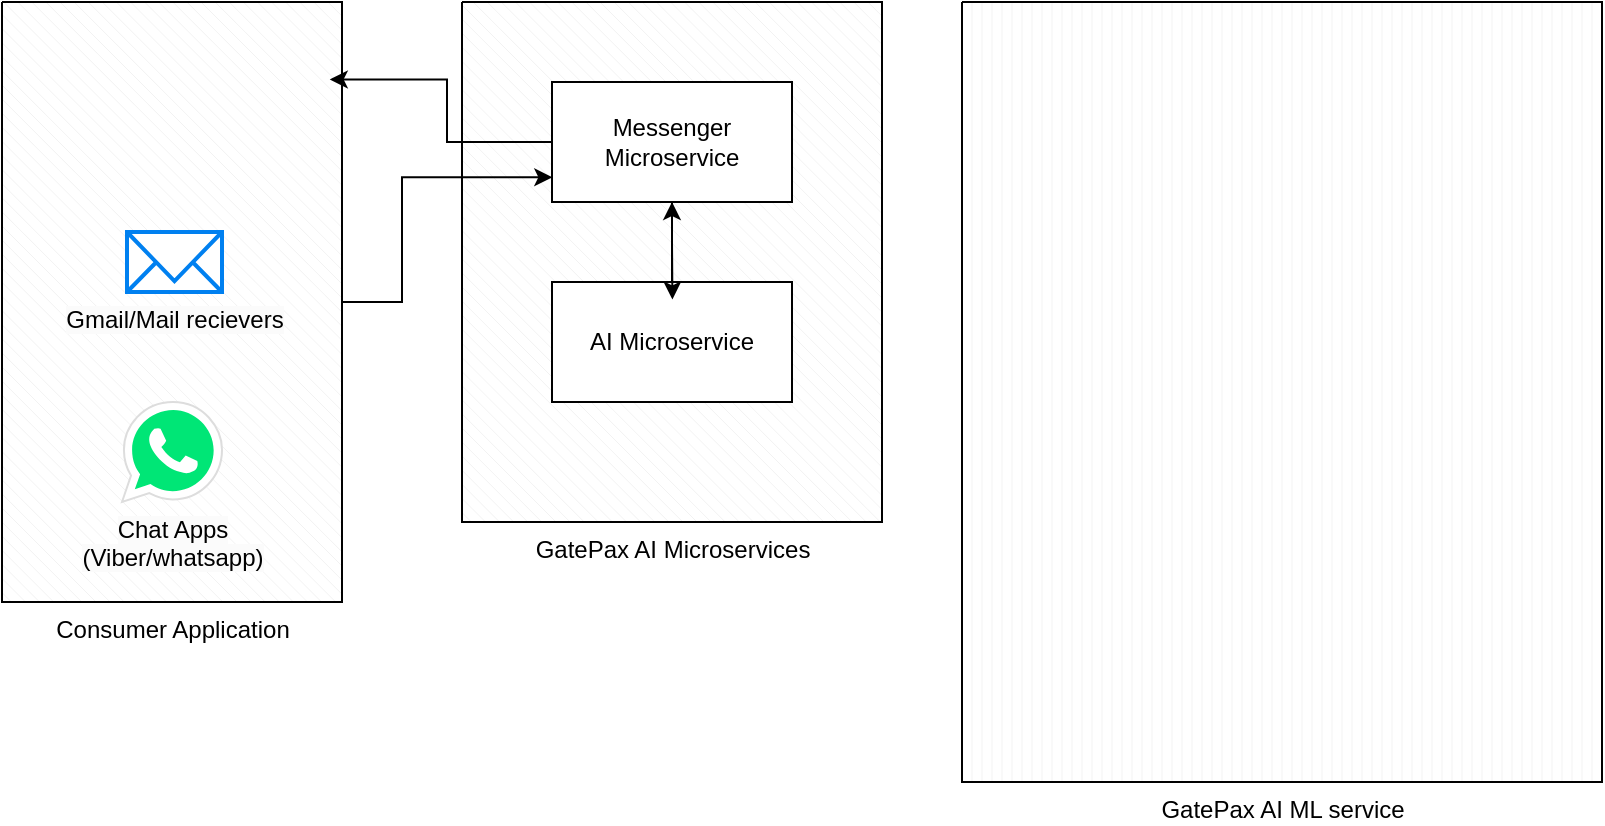 <mxfile version="22.1.15" type="github">
  <diagram name="Page-1" id="GN4L_P-XQtYwMBfuK-No">
    <mxGraphModel dx="851" dy="506" grid="1" gridSize="10" guides="1" tooltips="1" connect="1" arrows="1" fold="1" page="1" pageScale="1" pageWidth="827" pageHeight="1169" math="0" shadow="0">
      <root>
        <mxCell id="0" />
        <mxCell id="1" parent="0" />
        <mxCell id="CYMah9tlUehEqxaHunJz-1" value="Consumer Application" style="verticalLabelPosition=bottom;verticalAlign=top;html=1;shape=mxgraph.basic.patternFillRect;fillStyle=diagRev;step=5;fillStrokeWidth=0.2;fillStrokeColor=#dddddd;" parent="1" vertex="1">
          <mxGeometry x="20" y="90" width="170" height="300" as="geometry" />
        </mxCell>
        <mxCell id="CYMah9tlUehEqxaHunJz-6" value="GatePax AI Microservices" style="verticalLabelPosition=bottom;verticalAlign=top;html=1;shape=mxgraph.basic.patternFillRect;fillStyle=diagRev;step=5;fillStrokeWidth=0.2;fillStrokeColor=#dddddd;" parent="1" vertex="1">
          <mxGeometry x="250" y="90" width="210" height="260" as="geometry" />
        </mxCell>
        <mxCell id="CYMah9tlUehEqxaHunJz-9" value="Messenger Microservice" style="rounded=0;whiteSpace=wrap;html=1;" parent="1" vertex="1">
          <mxGeometry x="295" y="130" width="120" height="60" as="geometry" />
        </mxCell>
        <mxCell id="CYMah9tlUehEqxaHunJz-14" style="edgeStyle=orthogonalEdgeStyle;rounded=0;orthogonalLoop=1;jettySize=auto;html=1;entryX=0.5;entryY=1;entryDx=0;entryDy=0;" parent="1" source="CYMah9tlUehEqxaHunJz-10" target="CYMah9tlUehEqxaHunJz-9" edge="1">
          <mxGeometry relative="1" as="geometry" />
        </mxCell>
        <mxCell id="CYMah9tlUehEqxaHunJz-10" value="AI Microservice" style="rounded=0;whiteSpace=wrap;html=1;" parent="1" vertex="1">
          <mxGeometry x="295" y="230" width="120" height="60" as="geometry" />
        </mxCell>
        <mxCell id="CYMah9tlUehEqxaHunJz-12" style="edgeStyle=orthogonalEdgeStyle;rounded=0;orthogonalLoop=1;jettySize=auto;html=1;entryX=0.215;entryY=0.337;entryDx=0;entryDy=0;entryPerimeter=0;" parent="1" source="CYMah9tlUehEqxaHunJz-1" target="CYMah9tlUehEqxaHunJz-6" edge="1">
          <mxGeometry relative="1" as="geometry" />
        </mxCell>
        <mxCell id="CYMah9tlUehEqxaHunJz-13" style="edgeStyle=orthogonalEdgeStyle;rounded=0;orthogonalLoop=1;jettySize=auto;html=1;entryX=0.501;entryY=0.572;entryDx=0;entryDy=0;entryPerimeter=0;" parent="1" source="CYMah9tlUehEqxaHunJz-9" target="CYMah9tlUehEqxaHunJz-6" edge="1">
          <mxGeometry relative="1" as="geometry" />
        </mxCell>
        <mxCell id="CYMah9tlUehEqxaHunJz-16" style="edgeStyle=orthogonalEdgeStyle;rounded=0;orthogonalLoop=1;jettySize=auto;html=1;entryX=0.964;entryY=0.129;entryDx=0;entryDy=0;entryPerimeter=0;" parent="1" source="CYMah9tlUehEqxaHunJz-9" target="CYMah9tlUehEqxaHunJz-1" edge="1">
          <mxGeometry relative="1" as="geometry" />
        </mxCell>
        <mxCell id="CYMah9tlUehEqxaHunJz-17" value="GatePax AI ML service" style="verticalLabelPosition=bottom;verticalAlign=top;html=1;shape=mxgraph.basic.patternFillRect;fillStyle=vert;step=5;fillStrokeWidth=0.2;fillStrokeColor=#dddddd;" parent="1" vertex="1">
          <mxGeometry x="500" y="90" width="320" height="390" as="geometry" />
        </mxCell>
        <mxCell id="0f6wq-rMvrv58fVh2Jiu-1" value="" style="shape=image;html=1;verticalAlign=top;verticalLabelPosition=bottom;labelBackgroundColor=#ffffff;imageAspect=0;aspect=fixed;image=https://cdn0.iconfinder.com/data/icons/logos-microsoft-office-365/128/Microsoft_Office-07-128.png" vertex="1" parent="1">
          <mxGeometry x="75" y="110" width="60" height="60" as="geometry" />
        </mxCell>
        <mxCell id="0f6wq-rMvrv58fVh2Jiu-2" value="&lt;meta charset=&quot;utf-8&quot;&gt;&lt;span style=&quot;color: rgb(0, 0, 0); font-family: Helvetica; font-size: 12px; font-style: normal; font-variant-ligatures: normal; font-variant-caps: normal; font-weight: 400; letter-spacing: normal; orphans: 2; text-align: center; text-indent: 0px; text-transform: none; widows: 2; word-spacing: 0px; -webkit-text-stroke-width: 0px; background-color: rgb(251, 251, 251); text-decoration-thickness: initial; text-decoration-style: initial; text-decoration-color: initial; float: none; display: inline !important;&quot;&gt;Gmail/Mail recievers&lt;/span&gt;" style="html=1;verticalLabelPosition=bottom;align=center;labelBackgroundColor=#ffffff;verticalAlign=top;strokeWidth=2;strokeColor=#0080F0;shadow=0;dashed=0;shape=mxgraph.ios7.icons.mail;" vertex="1" parent="1">
          <mxGeometry x="82.5" y="205" width="47.5" height="30" as="geometry" />
        </mxCell>
        <mxCell id="0f6wq-rMvrv58fVh2Jiu-4" value="&lt;meta charset=&quot;utf-8&quot;&gt;&lt;span style=&quot;color: rgb(0, 0, 0); font-family: Helvetica; font-size: 12px; font-style: normal; font-variant-ligatures: normal; font-variant-caps: normal; font-weight: 400; letter-spacing: normal; orphans: 2; text-align: center; text-indent: 0px; text-transform: none; widows: 2; word-spacing: 0px; -webkit-text-stroke-width: 0px; background-color: rgb(251, 251, 251); text-decoration-thickness: initial; text-decoration-style: initial; text-decoration-color: initial; float: none; display: inline !important;&quot;&gt;Chat Apps&lt;/span&gt;&lt;br style=&quot;border-color: var(--border-color); color: rgb(0, 0, 0); font-family: Helvetica; font-size: 12px; font-style: normal; font-variant-ligatures: normal; font-variant-caps: normal; font-weight: 400; letter-spacing: normal; orphans: 2; text-align: center; text-indent: 0px; text-transform: none; widows: 2; word-spacing: 0px; -webkit-text-stroke-width: 0px; background-color: rgb(251, 251, 251); text-decoration-thickness: initial; text-decoration-style: initial; text-decoration-color: initial;&quot;&gt;&lt;span style=&quot;color: rgb(0, 0, 0); font-family: Helvetica; font-size: 12px; font-style: normal; font-variant-ligatures: normal; font-variant-caps: normal; font-weight: 400; letter-spacing: normal; orphans: 2; text-align: center; text-indent: 0px; text-transform: none; widows: 2; word-spacing: 0px; -webkit-text-stroke-width: 0px; background-color: rgb(251, 251, 251); text-decoration-thickness: initial; text-decoration-style: initial; text-decoration-color: initial; float: none; display: inline !important;&quot;&gt;(Viber/whatsapp)&lt;/span&gt;" style="dashed=0;outlineConnect=0;html=1;align=center;labelPosition=center;verticalLabelPosition=bottom;verticalAlign=top;shape=mxgraph.weblogos.whatsapp;fillColor=#00E676;strokeColor=#dddddd" vertex="1" parent="1">
          <mxGeometry x="80" y="290" width="50" height="50" as="geometry" />
        </mxCell>
      </root>
    </mxGraphModel>
  </diagram>
</mxfile>
